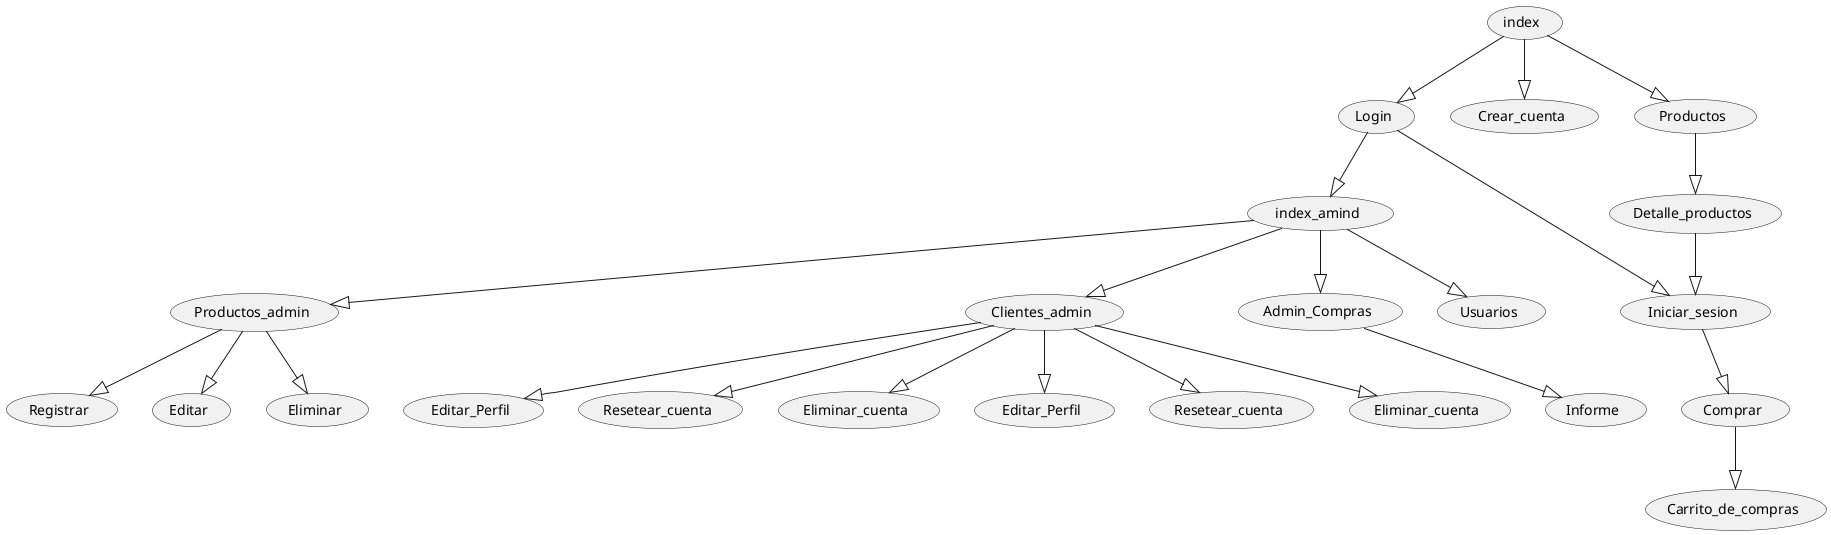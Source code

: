 @startuml mapa
(Login) as (log)

(Crear_cuenta) as (Use)

(Productos) as (prod)
(Detalle_productos) as (det)

(Comprar) as (car)
(Carrito_de_compras) as (carr_c)

(index_amind) as (log1)
(Iniciar_sesion) as (log2)


(index) --|> (log)
(index) --|> (Use)
(index) --|> (prod)

(log) --|> (log1)
(log) --|> (log2)

(prod) --|> (det)
(det) --|> (log2)

(log2) --|> (car)
(car) --|> (carr_c)

(Productos_admin) as (prod_admin)
(Registrar) as (regisp)
(Editar) as (editp)
(Eliminar) as (elip)

(Clientes_admin) as (cli_admin)
(Editar_Perfil) as (editc)
(Resetear_cuenta) as (resetc)
(Eliminar_cuenta) as (elic)

(Admin_Compras) as (comp_admin)
(Informe) as (infor)

(Usuarios) as (user)
(Editar_Perfil) as (editu)
(Resetear_cuenta) as (resetu)
(Eliminar_cuenta) as (eliu)

(log1) --|> (prod_admin)
(prod_admin) --|> (regisp)
(prod_admin) --|> (editp)
(prod_admin) --|> (elip)


(log1) --|> (cli_admin)
(cli_admin) --|> (editc)
(cli_admin) --|> (resetc)
(cli_admin) --|> (elic)


(log1) --|> (comp_admin)
(comp_admin) --|> (infor)

(log1) --|> (user)
(cli_admin) --|> (editu)
(cli_admin) --|> (resetu)
(cli_admin) --|> (eliu)


@enduml
